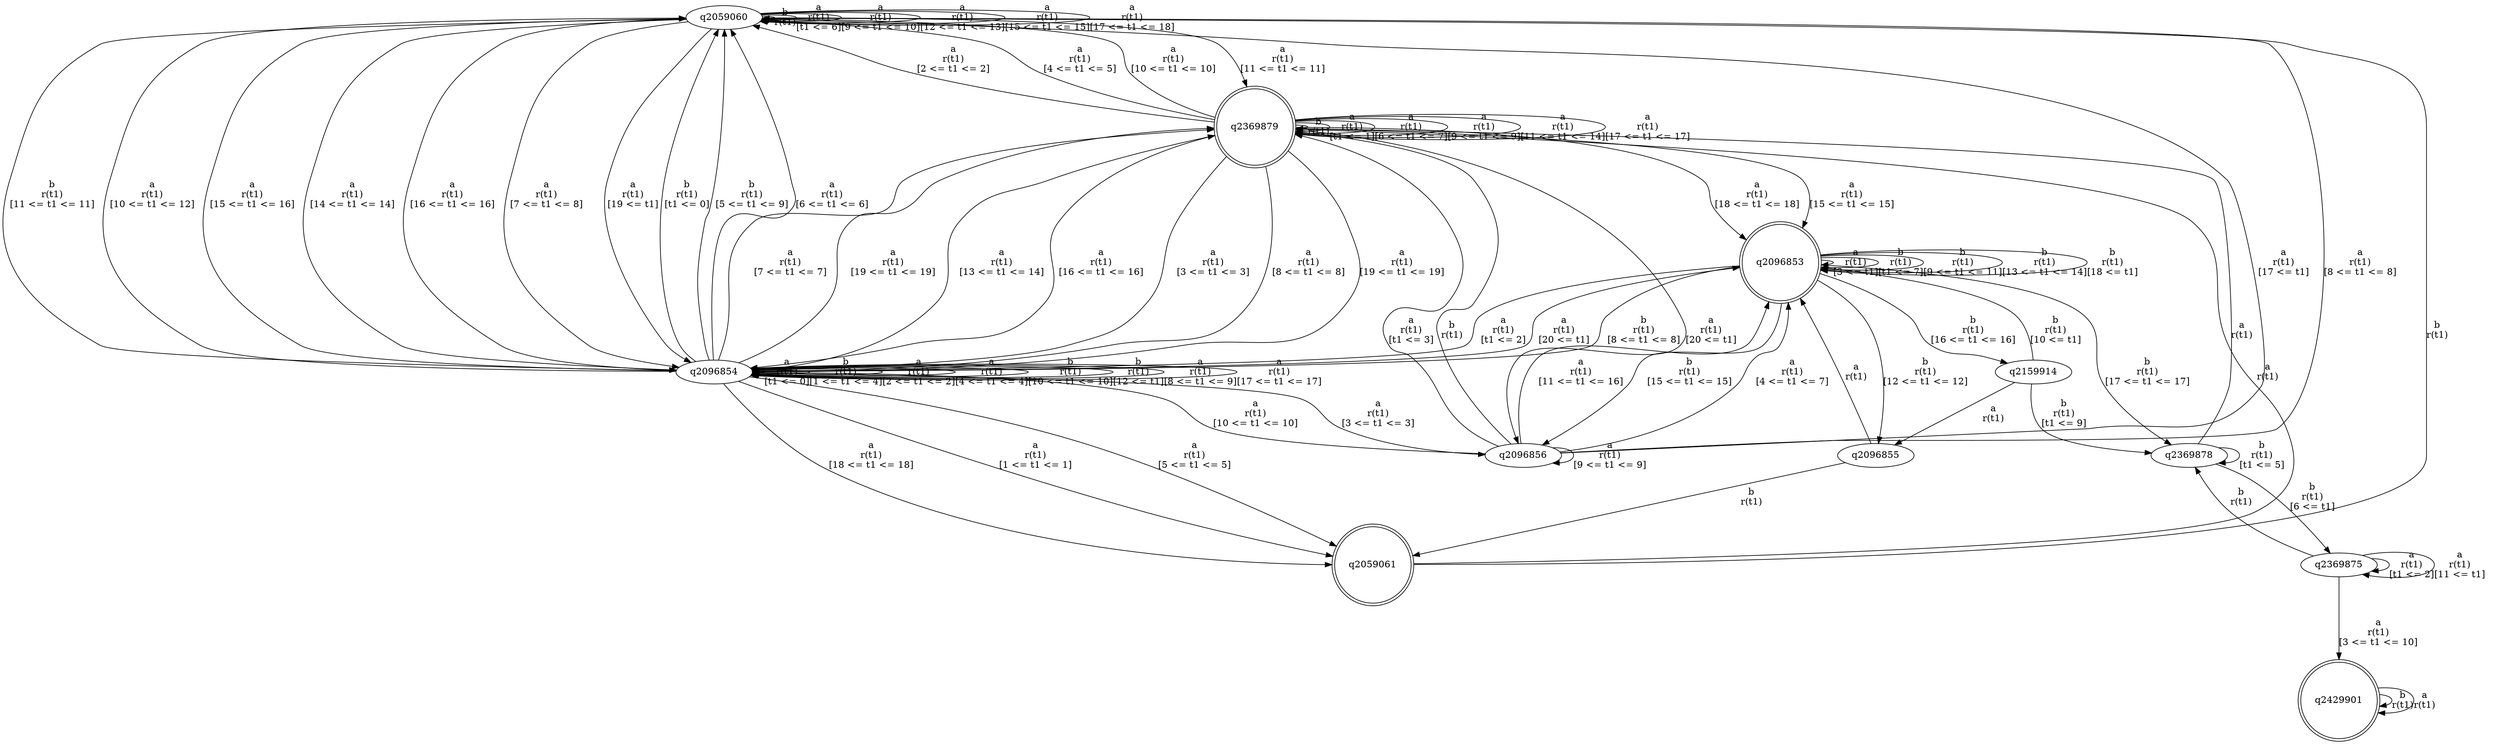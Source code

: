 digraph "tests_1/test76/solution101/solution_verwer" {
	q2059060[label=q2059060]
	q2369879[label=q2369879 shape=doublecircle]
	q2096854[label=q2096854]
	q2059061[label=q2059061 shape=doublecircle]
	q2096856[label=q2096856]
	q2096853[label=q2096853 shape=doublecircle]
	q2096855[label=q2096855]
	q2159914[label=q2159914]
	q2369878[label=q2369878]
	q2369875[label=q2369875]
	q2429901[label=q2429901 shape=doublecircle]
	q2059060 -> q2059060[label="b\nr(t1)\n"]
	q2059060 -> q2059060[label="a\nr(t1)\n[t1 <= 6]"]
	q2059060 -> q2369879[label="a\nr(t1)\n[11 <= t1 <= 11]"]
	q2369879 -> q2369879[label="b\nr(t1)\n"]
	q2369879 -> q2369879[label="a\nr(t1)\n[t1 <= 1]"]
	q2369879 -> q2059060[label="a\nr(t1)\n[2 <= t1 <= 2]"]
	q2369879 -> q2096854[label="a\nr(t1)\n[3 <= t1 <= 3]"]
	q2096854 -> q2059060[label="b\nr(t1)\n[t1 <= 0]"]
	q2096854 -> q2096854[label="a\nr(t1)\n[t1 <= 0]"]
	q2096854 -> q2096854[label="b\nr(t1)\n[1 <= t1 <= 4]"]
	q2096854 -> q2059061[label="a\nr(t1)\n[1 <= t1 <= 1]"]
	q2059061 -> q2059060[label="b\nr(t1)\n"]
	q2059061 -> q2369879[label="a\nr(t1)\n"]
	q2096854 -> q2096854[label="a\nr(t1)\n[2 <= t1 <= 2]"]
	q2096854 -> q2096856[label="a\nr(t1)\n[3 <= t1 <= 3]"]
	q2096856 -> q2369879[label="b\nr(t1)\n"]
	q2096856 -> q2369879[label="a\nr(t1)\n[t1 <= 3]"]
	q2096856 -> q2059060[label="a\nr(t1)\n[8 <= t1 <= 8]"]
	q2096856 -> q2096856[label="a\nr(t1)\n[9 <= t1 <= 9]"]
	q2096856 -> q2096854[label="a\nr(t1)\n[10 <= t1 <= 10]"]
	q2096856 -> q2059060[label="a\nr(t1)\n[17 <= t1]"]
	q2096856 -> q2096853[label="a\nr(t1)\n[4 <= t1 <= 7]"]
	q2096853 -> q2096854[label="a\nr(t1)\n[t1 <= 2]"]
	q2096853 -> q2096853[label="a\nr(t1)\n[3 <= t1]"]
	q2096853 -> q2096853[label="b\nr(t1)\n[t1 <= 7]"]
	q2096853 -> q2096854[label="b\nr(t1)\n[8 <= t1 <= 8]"]
	q2096853 -> q2096853[label="b\nr(t1)\n[9 <= t1 <= 11]"]
	q2096853 -> q2096855[label="b\nr(t1)\n[12 <= t1 <= 12]"]
	q2096855 -> q2059061[label="b\nr(t1)\n"]
	q2096855 -> q2096853[label="a\nr(t1)\n"]
	q2096853 -> q2096853[label="b\nr(t1)\n[13 <= t1 <= 14]"]
	q2096853 -> q2096856[label="b\nr(t1)\n[15 <= t1 <= 15]"]
	q2096853 -> q2159914[label="b\nr(t1)\n[16 <= t1 <= 16]"]
	q2159914 -> q2096855[label="a\nr(t1)\n"]
	q2159914 -> q2369878[label="b\nr(t1)\n[t1 <= 9]"]
	q2369878 -> q2369879[label="a\nr(t1)\n"]
	q2369878 -> q2369878[label="b\nr(t1)\n[t1 <= 5]"]
	q2369878 -> q2369875[label="b\nr(t1)\n[6 <= t1]"]
	q2369875 -> q2369878[label="b\nr(t1)\n"]
	q2369875 -> q2369875[label="a\nr(t1)\n[t1 <= 2]"]
	q2369875 -> q2429901[label="a\nr(t1)\n[3 <= t1 <= 10]"]
	q2429901 -> q2429901[label="b\nr(t1)\n"]
	q2429901 -> q2429901[label="a\nr(t1)\n"]
	q2369875 -> q2369875[label="a\nr(t1)\n[11 <= t1]"]
	q2159914 -> q2096853[label="b\nr(t1)\n[10 <= t1]"]
	q2096853 -> q2369878[label="b\nr(t1)\n[17 <= t1 <= 17]"]
	q2096853 -> q2096853[label="b\nr(t1)\n[18 <= t1]"]
	q2096856 -> q2096853[label="a\nr(t1)\n[11 <= t1 <= 16]"]
	q2096854 -> q2096854[label="a\nr(t1)\n[4 <= t1 <= 4]"]
	q2096854 -> q2059061[label="a\nr(t1)\n[5 <= t1 <= 5]"]
	q2096854 -> q2059060[label="b\nr(t1)\n[5 <= t1 <= 9]"]
	q2096854 -> q2059060[label="a\nr(t1)\n[6 <= t1 <= 6]"]
	q2096854 -> q2096854[label="b\nr(t1)\n[10 <= t1 <= 10]"]
	q2096854 -> q2369879[label="a\nr(t1)\n[7 <= t1 <= 7]"]
	q2096854 -> q2059060[label="b\nr(t1)\n[11 <= t1 <= 11]"]
	q2096854 -> q2096854[label="b\nr(t1)\n[12 <= t1]"]
	q2096854 -> q2096854[label="a\nr(t1)\n[8 <= t1 <= 9]"]
	q2096854 -> q2059060[label="a\nr(t1)\n[10 <= t1 <= 12]"]
	q2096854 -> q2059060[label="a\nr(t1)\n[15 <= t1 <= 16]"]
	q2096854 -> q2369879[label="a\nr(t1)\n[19 <= t1 <= 19]"]
	q2096854 -> q2096853[label="a\nr(t1)\n[20 <= t1]"]
	q2096854 -> q2369879[label="a\nr(t1)\n[13 <= t1 <= 14]"]
	q2096854 -> q2096854[label="a\nr(t1)\n[17 <= t1 <= 17]"]
	q2096854 -> q2059061[label="a\nr(t1)\n[18 <= t1 <= 18]"]
	q2369879 -> q2059060[label="a\nr(t1)\n[4 <= t1 <= 5]"]
	q2369879 -> q2369879[label="a\nr(t1)\n[6 <= t1 <= 7]"]
	q2369879 -> q2096854[label="a\nr(t1)\n[8 <= t1 <= 8]"]
	q2369879 -> q2369879[label="a\nr(t1)\n[9 <= t1 <= 9]"]
	q2369879 -> q2059060[label="a\nr(t1)\n[10 <= t1 <= 10]"]
	q2369879 -> q2369879[label="a\nr(t1)\n[11 <= t1 <= 14]"]
	q2369879 -> q2096853[label="a\nr(t1)\n[15 <= t1 <= 15]"]
	q2369879 -> q2096854[label="a\nr(t1)\n[16 <= t1 <= 16]"]
	q2369879 -> q2096854[label="a\nr(t1)\n[19 <= t1 <= 19]"]
	q2369879 -> q2096856[label="a\nr(t1)\n[20 <= t1]"]
	q2369879 -> q2369879[label="a\nr(t1)\n[17 <= t1 <= 17]"]
	q2369879 -> q2096853[label="a\nr(t1)\n[18 <= t1 <= 18]"]
	q2059060 -> q2059060[label="a\nr(t1)\n[9 <= t1 <= 10]"]
	q2059060 -> q2059060[label="a\nr(t1)\n[12 <= t1 <= 13]"]
	q2059060 -> q2096854[label="a\nr(t1)\n[14 <= t1 <= 14]"]
	q2059060 -> q2059060[label="a\nr(t1)\n[15 <= t1 <= 15]"]
	q2059060 -> q2096854[label="a\nr(t1)\n[16 <= t1 <= 16]"]
	q2059060 -> q2059060[label="a\nr(t1)\n[17 <= t1 <= 18]"]
	q2059060 -> q2096854[label="a\nr(t1)\n[7 <= t1 <= 8]"]
	q2059060 -> q2096854[label="a\nr(t1)\n[19 <= t1]"]
}

